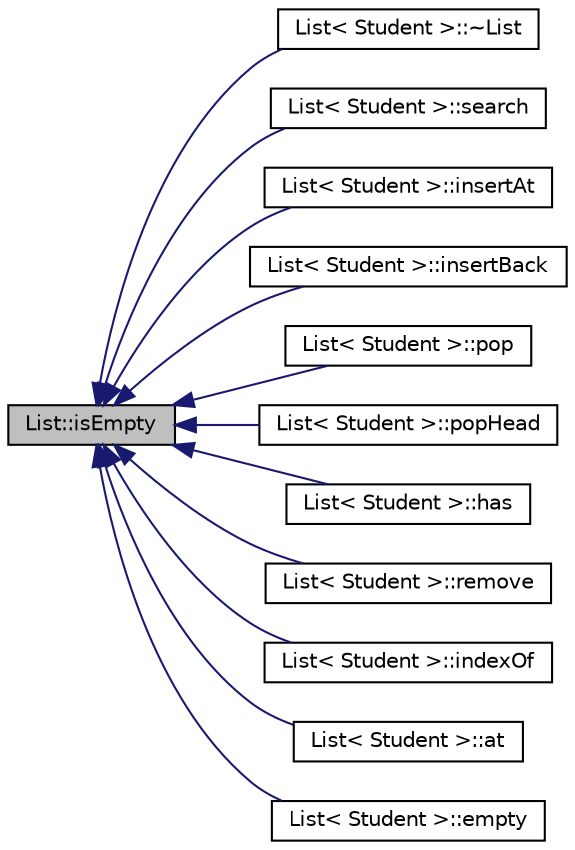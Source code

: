 digraph "List::isEmpty"
{
  edge [fontname="Helvetica",fontsize="10",labelfontname="Helvetica",labelfontsize="10"];
  node [fontname="Helvetica",fontsize="10",shape=record];
  rankdir="LR";
  Node1 [label="List::isEmpty",height=0.2,width=0.4,color="black", fillcolor="grey75", style="filled", fontcolor="black"];
  Node1 -> Node2 [dir="back",color="midnightblue",fontsize="10",style="solid"];
  Node2 [label="List\< Student \>::~List",height=0.2,width=0.4,color="black", fillcolor="white", style="filled",URL="$class_list.html#a2b58189090f6e5ce52939c9195e59e85"];
  Node1 -> Node3 [dir="back",color="midnightblue",fontsize="10",style="solid"];
  Node3 [label="List\< Student \>::search",height=0.2,width=0.4,color="black", fillcolor="white", style="filled",URL="$class_list.html#af6e64cae6cfa23efd13be7c1ee1bff75"];
  Node1 -> Node4 [dir="back",color="midnightblue",fontsize="10",style="solid"];
  Node4 [label="List\< Student \>::insertAt",height=0.2,width=0.4,color="black", fillcolor="white", style="filled",URL="$class_list.html#a62f806c2e345baff40798902f98722f3"];
  Node1 -> Node5 [dir="back",color="midnightblue",fontsize="10",style="solid"];
  Node5 [label="List\< Student \>::insertBack",height=0.2,width=0.4,color="black", fillcolor="white", style="filled",URL="$class_list.html#ab6b782189c3b9d5bd184428e7089576f"];
  Node1 -> Node6 [dir="back",color="midnightblue",fontsize="10",style="solid"];
  Node6 [label="List\< Student \>::pop",height=0.2,width=0.4,color="black", fillcolor="white", style="filled",URL="$class_list.html#a985cb6f2b506e9d30e8fa59b39d44efd"];
  Node1 -> Node7 [dir="back",color="midnightblue",fontsize="10",style="solid"];
  Node7 [label="List\< Student \>::popHead",height=0.2,width=0.4,color="black", fillcolor="white", style="filled",URL="$class_list.html#ae216f7a997b0c9fc0e1d89f241b9f5b2"];
  Node1 -> Node8 [dir="back",color="midnightblue",fontsize="10",style="solid"];
  Node8 [label="List\< Student \>::has",height=0.2,width=0.4,color="black", fillcolor="white", style="filled",URL="$class_list.html#a1af3f7dea5bb7e693675795312256f71"];
  Node1 -> Node9 [dir="back",color="midnightblue",fontsize="10",style="solid"];
  Node9 [label="List\< Student \>::remove",height=0.2,width=0.4,color="black", fillcolor="white", style="filled",URL="$class_list.html#a104d8a6b2b3f64149acb31c2e3073bed"];
  Node1 -> Node10 [dir="back",color="midnightblue",fontsize="10",style="solid"];
  Node10 [label="List\< Student \>::indexOf",height=0.2,width=0.4,color="black", fillcolor="white", style="filled",URL="$class_list.html#a94c0b5278992ef8d6830a14732157440"];
  Node1 -> Node11 [dir="back",color="midnightblue",fontsize="10",style="solid"];
  Node11 [label="List\< Student \>::at",height=0.2,width=0.4,color="black", fillcolor="white", style="filled",URL="$class_list.html#ab96ccb71dbe8292d4a4e64c73fb03ff0"];
  Node1 -> Node12 [dir="back",color="midnightblue",fontsize="10",style="solid"];
  Node12 [label="List\< Student \>::empty",height=0.2,width=0.4,color="black", fillcolor="white", style="filled",URL="$class_list.html#a34bb861c7093434bc48473a20cf7b157"];
}
